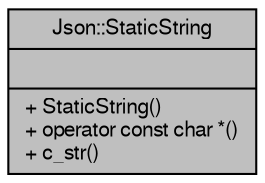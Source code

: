 digraph "Json::StaticString"
{
  edge [fontname="FreeSans",fontsize="10",labelfontname="FreeSans",labelfontsize="10"];
  node [fontname="FreeSans",fontsize="10",shape=record];
  Node1 [label="{Json::StaticString\n||+ StaticString()\l+ operator const char *()\l+ c_str()\l}",height=0.2,width=0.4,color="black", fillcolor="grey75", style="filled" fontcolor="black"];
}
